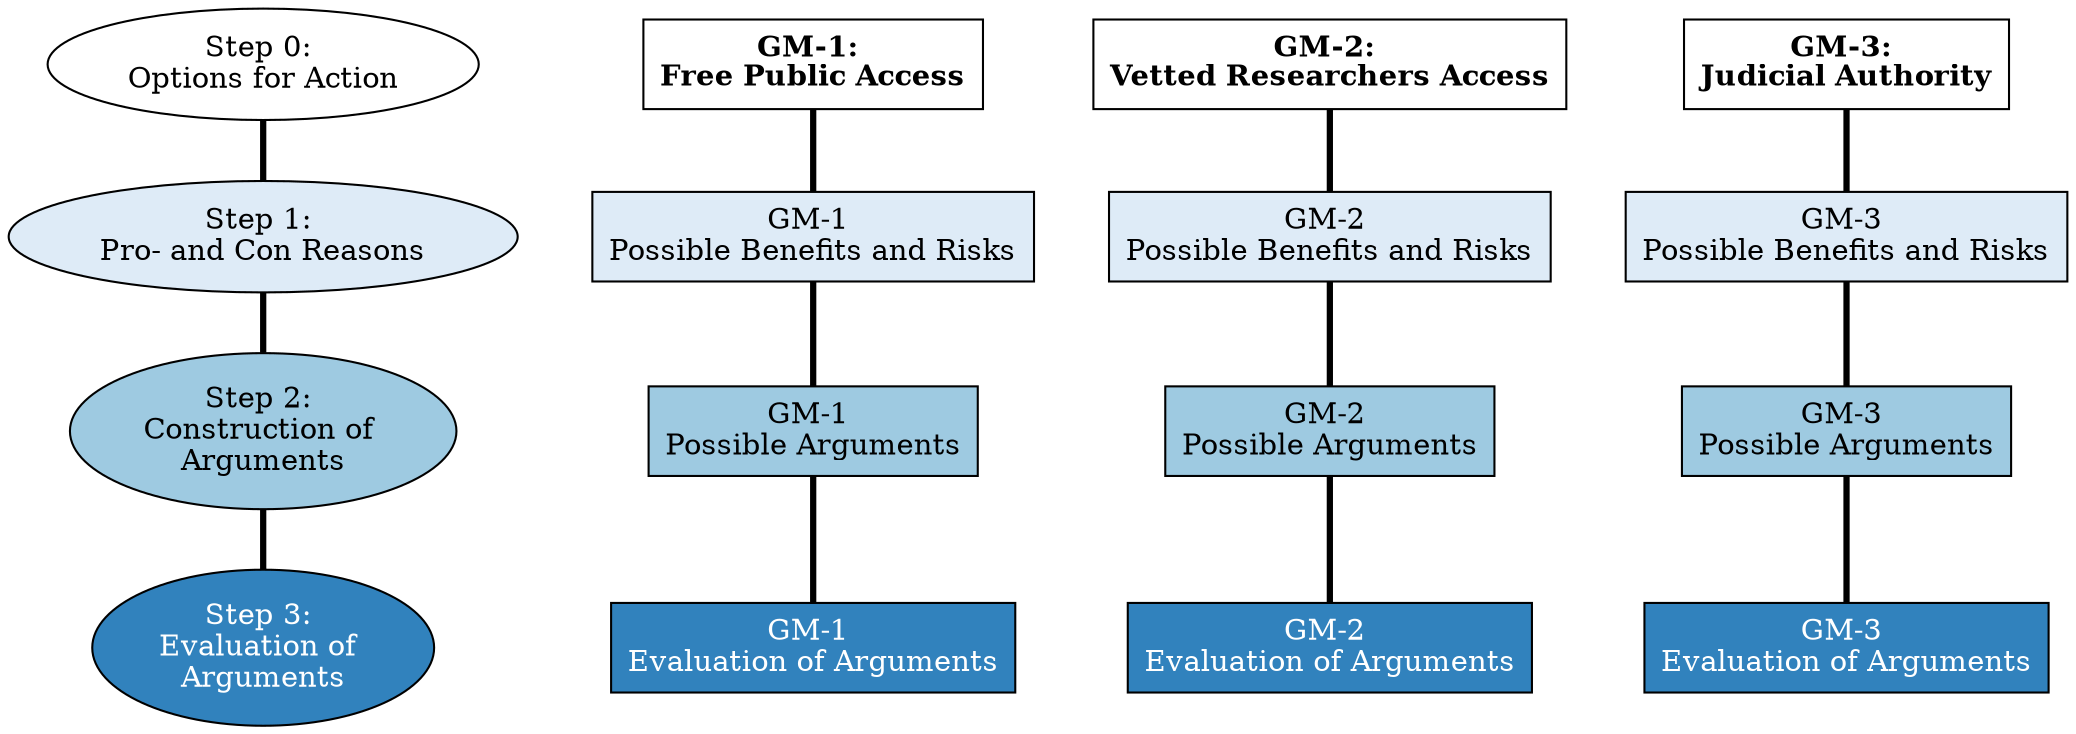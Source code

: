digraph "Governance Modes for TWON" {
 graph [newrank = true,
		nodesep = 0.5,
		ranksep = 0.4,
		overlap = true,
		splines = false,]
 node [fixedsize = false,
		fontsize = 14,
		height = 1,
		shape = box,
		style = "filled,setlinewidth(1)",
		width = 1]
 edge [arrowhead = none,
		arrowsize = 1,
		labelfontname = "Ubuntu",
		weight = 10,
		style = "filled,setlinewidth(3)"]
  subgraph STR {
  step_0 [
    label="Step 0: \nOptions for Action",
    shape=ellipse,
    fillcolor="white"
    height=.6
  ]
  step_1 [
   label="Step 1: \nPro- and Con Reasons",
    shape=ellipse,
    fillcolor="#deebf7"
    height=.6
  ]
  step_2 [
   label="Step 2: \nConstruction of \nArguments",
    shape=ellipse,
    fillcolor="#9ecae1"
    height=.6
  ]
  step_3 [
   label="Step 3: \nEvaluation of \nArguments",
    shape=ellipse,
    fontcolor=white
    fillcolor="#3182bd"
    height=.6
  ]
  step_0 -> step_1
  step_1 -> step_2
  step_2 -> step_3
  }
  
  subgraph GM_1 {
  node [color=black]
  edge [color=black]
  pro_1 [
    href="https://jenkaubuntu.github.io/twon-website-mockup.github.io/TWON-Analysis.html#pros-and-cons-gm-1",
    fillcolor="#deebf7",
    fixedsize=false,
    label="GM-1 \nPossible Benefits and Risks"
    height=0.6,
    row=func,
    width=1]
  decision_principles_1 [
    URL="https://jenkaubuntu.github.io/twon-website-mockup.github.io/TWON-Analysis.html#gm-1-arguments",
    fillcolor="#9ecae1",
    fixedsize=false,
    label="GM-1 \nPossible Arguments"
    height=0.6,
    row=func,
    width=1]
  arguments_1 [
    URL="",
    fillcolor="#3182bd",
    fixedsize=false,
    label="GM-1 \nEvaluation of Arguments"
    fontcolor=white,
    height=0.6,
    row=func,
    width=1
  ]
  pro_1 -> decision_principles_1
  decision_principles_1 -> arguments_1
 }
   subgraph GM_2 {
  node [color=black]
  edge [color=black]
  pro_2 [
    URL="https://jenkaubuntu.github.io/twon-website-mockup.github.io/TWON-Analysis.html#pros-and-cons-gm-2",
    fillcolor="#deebf7",
    fixedsize=false,
    label="GM-2 \nPossible Benefits and Risks"
    height=0.6,
    row=func,
    width=1]
  decision_principles_2 [
    URL="https://jenkaubuntu.github.io/twon-website-mockup.github.io/TWON-Analysis.html#gm-2-arguments",
    fillcolor="#9ecae1",
    fixedsize=false,
    label="GM-2 \nPossible Arguments"
    height=0.6,
    row=func,
    width=1]
  arguments_2 [
    URL="",
    fillcolor="#3182bd",
    fixedsize=false,
    label="GM-2 \nEvaluation of Arguments"
    fontcolor=white,
    height=0.6,
    row=func,
    width=1
  ]
  pro_2 -> decision_principles_2
  decision_principles_2 -> arguments_2
 }
 subgraph GM_3 {
  node [color=black]
  edge [color=black]
  pro_3 [
    URL="https://jenkaubuntu.github.io/twon-website-mockup.github.io/TWON-Analysis.html#pros-and-cons-gm-3",
    fillcolor="#deebf7",
    fixedsize=false,
    label="GM-3 \nPossible Benefits and Risks",
    height=0.6,
    row=func,
    width=1]
  decision_principles_3 [
    URL="https://jenkaubuntu.github.io/twon-website-mockup.github.io/TWON-Analysis.html#gm-3-arguments",
    fillcolor="#9ecae1",
    fixedsize=false,
    label="GM-3 \nPossible Arguments",
    height=0.6,
    row=func,
    width=1]
  arguments_3 [
    URL="",
    fillcolor="#3182bd",
    fixedsize=false,
    label="GM-3 \nEvaluation of Arguments",
    fontcolor=white,
    height=0.6,
    row=func,
    width=1
  ]
  pro_3 -> decision_principles_3
  decision_principles_3 -> arguments_3
 }
 Label_1 [
  label=<<b>GM-1: <br/>Free Public Access</b>>,
  URL="https://jenkaubuntu.github.io/twon-website-mockup.github.io/TWON-Analysis.html#gm-1:-free-public-access",
  fillcolor="white",
  width=1
  height=.6]
 Label_2 [
  label=<<b>GM-2: <br/>Vetted Researchers Access</b>>,
  URL="https://jenkaubuntu.github.io/twon-website-mockup.github.io/TWON-Analysis.html#gm-2:-researchers-access-only",
  fillcolor="white",
  width=1
  height=.6]
 Label_3 [
  label=<<b>GM-3: <br/>Judicial Authority</b>>,
  URL="https://jenkaubuntu.github.io/twon-website-mockup.github.io/TWON-Analysis.html#gm-3:-judicial-authority",
  fillcolor="white",
  width=1
  height=.6]
 Label_1 -> pro_1
 Label_2 -> pro_2
 Label_3 -> pro_3
}